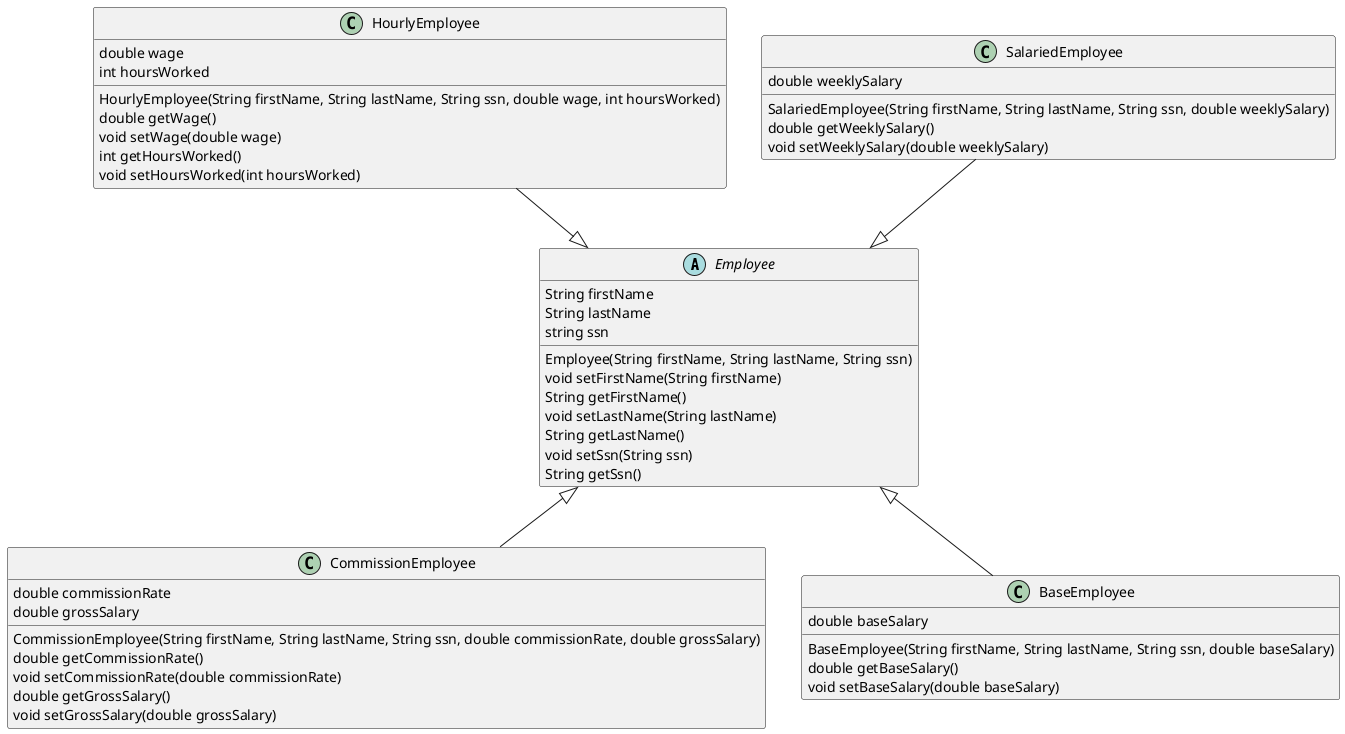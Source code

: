 @startuml
abstract class Employee {
    String firstName
    String lastName
    string ssn

    Employee(String firstName, String lastName, String ssn)
    void setFirstName(String firstName)
    String getFirstName()
    void setLastName(String lastName)
    String getLastName()
    void setSsn(String ssn)
    String getSsn()
}
class SalariedEmployee {
    double weeklySalary

    SalariedEmployee(String firstName, String lastName, String ssn, double weeklySalary)
    double getWeeklySalary()
    void setWeeklySalary(double weeklySalary)
}
class HourlyEmployee {
    double wage
    int hoursWorked

    HourlyEmployee(String firstName, String lastName, String ssn, double wage, int hoursWorked)
    double getWage()
    void setWage(double wage)
    int getHoursWorked()
    void setHoursWorked(int hoursWorked)
}
class CommissionEmployee {
    double commissionRate
    double grossSalary

    CommissionEmployee(String firstName, String lastName, String ssn, double commissionRate, double grossSalary)
    double getCommissionRate()
    void setCommissionRate(double commissionRate)
    double getGrossSalary()
    void setGrossSalary(double grossSalary)
}
class BaseEmployee {
    double baseSalary

    BaseEmployee(String firstName, String lastName, String ssn, double baseSalary)
    double getBaseSalary()
    void setBaseSalary(double baseSalary)
}

Employee <|-up- SalariedEmployee
Employee <|-up- HourlyEmployee
Employee <|-down- CommissionEmployee
Employee <|-down- BaseEmployee


@enduml